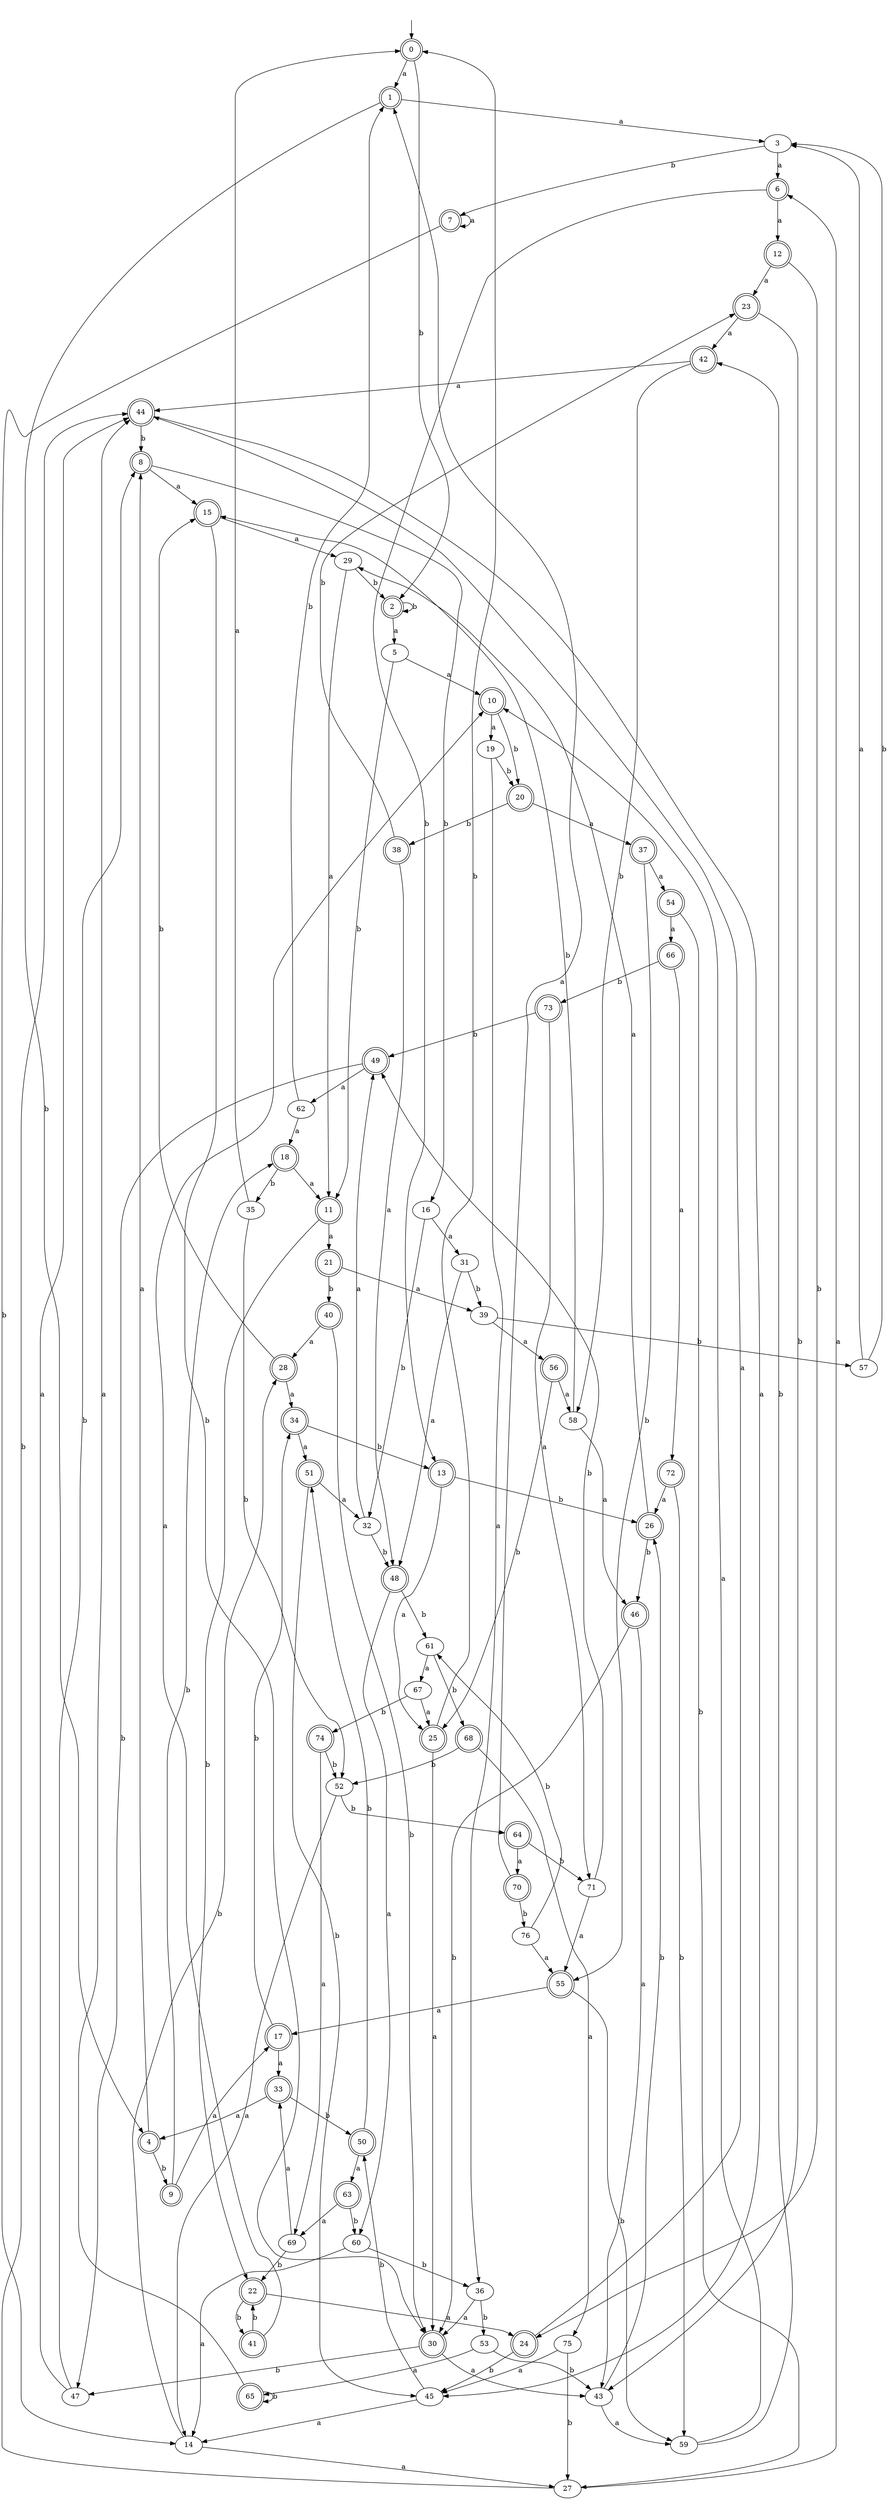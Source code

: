 digraph RandomDFA {
  __start0 [label="", shape=none];
  __start0 -> 0 [label=""];
  0 [shape=circle] [shape=doublecircle]
  0 -> 1 [label="a"]
  0 -> 2 [label="b"]
  1 [shape=doublecircle]
  1 -> 3 [label="a"]
  1 -> 4 [label="b"]
  2 [shape=doublecircle]
  2 -> 5 [label="a"]
  2 -> 2 [label="b"]
  3
  3 -> 6 [label="a"]
  3 -> 7 [label="b"]
  4 [shape=doublecircle]
  4 -> 8 [label="a"]
  4 -> 9 [label="b"]
  5
  5 -> 10 [label="a"]
  5 -> 11 [label="b"]
  6 [shape=doublecircle]
  6 -> 12 [label="a"]
  6 -> 13 [label="b"]
  7 [shape=doublecircle]
  7 -> 7 [label="a"]
  7 -> 14 [label="b"]
  8 [shape=doublecircle]
  8 -> 15 [label="a"]
  8 -> 16 [label="b"]
  9 [shape=doublecircle]
  9 -> 17 [label="a"]
  9 -> 18 [label="b"]
  10 [shape=doublecircle]
  10 -> 19 [label="a"]
  10 -> 20 [label="b"]
  11 [shape=doublecircle]
  11 -> 21 [label="a"]
  11 -> 22 [label="b"]
  12 [shape=doublecircle]
  12 -> 23 [label="a"]
  12 -> 24 [label="b"]
  13 [shape=doublecircle]
  13 -> 25 [label="a"]
  13 -> 26 [label="b"]
  14
  14 -> 27 [label="a"]
  14 -> 28 [label="b"]
  15 [shape=doublecircle]
  15 -> 29 [label="a"]
  15 -> 30 [label="b"]
  16
  16 -> 31 [label="a"]
  16 -> 32 [label="b"]
  17 [shape=doublecircle]
  17 -> 33 [label="a"]
  17 -> 34 [label="b"]
  18 [shape=doublecircle]
  18 -> 11 [label="a"]
  18 -> 35 [label="b"]
  19
  19 -> 36 [label="a"]
  19 -> 20 [label="b"]
  20 [shape=doublecircle]
  20 -> 37 [label="a"]
  20 -> 38 [label="b"]
  21 [shape=doublecircle]
  21 -> 39 [label="a"]
  21 -> 40 [label="b"]
  22 [shape=doublecircle]
  22 -> 24 [label="a"]
  22 -> 41 [label="b"]
  23 [shape=doublecircle]
  23 -> 42 [label="a"]
  23 -> 43 [label="b"]
  24 [shape=doublecircle]
  24 -> 44 [label="a"]
  24 -> 45 [label="b"]
  25 [shape=doublecircle]
  25 -> 30 [label="a"]
  25 -> 0 [label="b"]
  26 [shape=doublecircle]
  26 -> 29 [label="a"]
  26 -> 46 [label="b"]
  27
  27 -> 6 [label="a"]
  27 -> 44 [label="b"]
  28 [shape=doublecircle]
  28 -> 34 [label="a"]
  28 -> 15 [label="b"]
  29
  29 -> 11 [label="a"]
  29 -> 2 [label="b"]
  30 [shape=doublecircle]
  30 -> 43 [label="a"]
  30 -> 47 [label="b"]
  31
  31 -> 48 [label="a"]
  31 -> 39 [label="b"]
  32
  32 -> 49 [label="a"]
  32 -> 48 [label="b"]
  33 [shape=doublecircle]
  33 -> 4 [label="a"]
  33 -> 50 [label="b"]
  34 [shape=doublecircle]
  34 -> 51 [label="a"]
  34 -> 13 [label="b"]
  35
  35 -> 0 [label="a"]
  35 -> 52 [label="b"]
  36
  36 -> 30 [label="a"]
  36 -> 53 [label="b"]
  37 [shape=doublecircle]
  37 -> 54 [label="a"]
  37 -> 55 [label="b"]
  38 [shape=doublecircle]
  38 -> 48 [label="a"]
  38 -> 23 [label="b"]
  39
  39 -> 56 [label="a"]
  39 -> 57 [label="b"]
  40 [shape=doublecircle]
  40 -> 28 [label="a"]
  40 -> 30 [label="b"]
  41 [shape=doublecircle]
  41 -> 10 [label="a"]
  41 -> 22 [label="b"]
  42 [shape=doublecircle]
  42 -> 44 [label="a"]
  42 -> 58 [label="b"]
  43
  43 -> 59 [label="a"]
  43 -> 26 [label="b"]
  44 [shape=doublecircle]
  44 -> 45 [label="a"]
  44 -> 8 [label="b"]
  45
  45 -> 14 [label="a"]
  45 -> 50 [label="b"]
  46 [shape=doublecircle]
  46 -> 43 [label="a"]
  46 -> 30 [label="b"]
  47
  47 -> 44 [label="a"]
  47 -> 8 [label="b"]
  48 [shape=doublecircle]
  48 -> 60 [label="a"]
  48 -> 61 [label="b"]
  49 [shape=doublecircle]
  49 -> 62 [label="a"]
  49 -> 47 [label="b"]
  50 [shape=doublecircle]
  50 -> 63 [label="a"]
  50 -> 51 [label="b"]
  51 [shape=doublecircle]
  51 -> 32 [label="a"]
  51 -> 45 [label="b"]
  52
  52 -> 14 [label="a"]
  52 -> 64 [label="b"]
  53
  53 -> 65 [label="a"]
  53 -> 43 [label="b"]
  54 [shape=doublecircle]
  54 -> 66 [label="a"]
  54 -> 27 [label="b"]
  55 [shape=doublecircle]
  55 -> 17 [label="a"]
  55 -> 59 [label="b"]
  56 [shape=doublecircle]
  56 -> 58 [label="a"]
  56 -> 25 [label="b"]
  57
  57 -> 3 [label="a"]
  57 -> 3 [label="b"]
  58
  58 -> 46 [label="a"]
  58 -> 15 [label="b"]
  59
  59 -> 10 [label="a"]
  59 -> 42 [label="b"]
  60
  60 -> 14 [label="a"]
  60 -> 36 [label="b"]
  61
  61 -> 67 [label="a"]
  61 -> 68 [label="b"]
  62
  62 -> 18 [label="a"]
  62 -> 1 [label="b"]
  63 [shape=doublecircle]
  63 -> 69 [label="a"]
  63 -> 60 [label="b"]
  64 [shape=doublecircle]
  64 -> 70 [label="a"]
  64 -> 71 [label="b"]
  65 [shape=doublecircle]
  65 -> 44 [label="a"]
  65 -> 65 [label="b"]
  66 [shape=doublecircle]
  66 -> 72 [label="a"]
  66 -> 73 [label="b"]
  67
  67 -> 25 [label="a"]
  67 -> 74 [label="b"]
  68 [shape=doublecircle]
  68 -> 75 [label="a"]
  68 -> 52 [label="b"]
  69
  69 -> 33 [label="a"]
  69 -> 22 [label="b"]
  70 [shape=doublecircle]
  70 -> 1 [label="a"]
  70 -> 76 [label="b"]
  71
  71 -> 55 [label="a"]
  71 -> 49 [label="b"]
  72 [shape=doublecircle]
  72 -> 26 [label="a"]
  72 -> 59 [label="b"]
  73 [shape=doublecircle]
  73 -> 71 [label="a"]
  73 -> 49 [label="b"]
  74 [shape=doublecircle]
  74 -> 69 [label="a"]
  74 -> 52 [label="b"]
  75
  75 -> 45 [label="a"]
  75 -> 27 [label="b"]
  76
  76 -> 55 [label="a"]
  76 -> 61 [label="b"]
}
